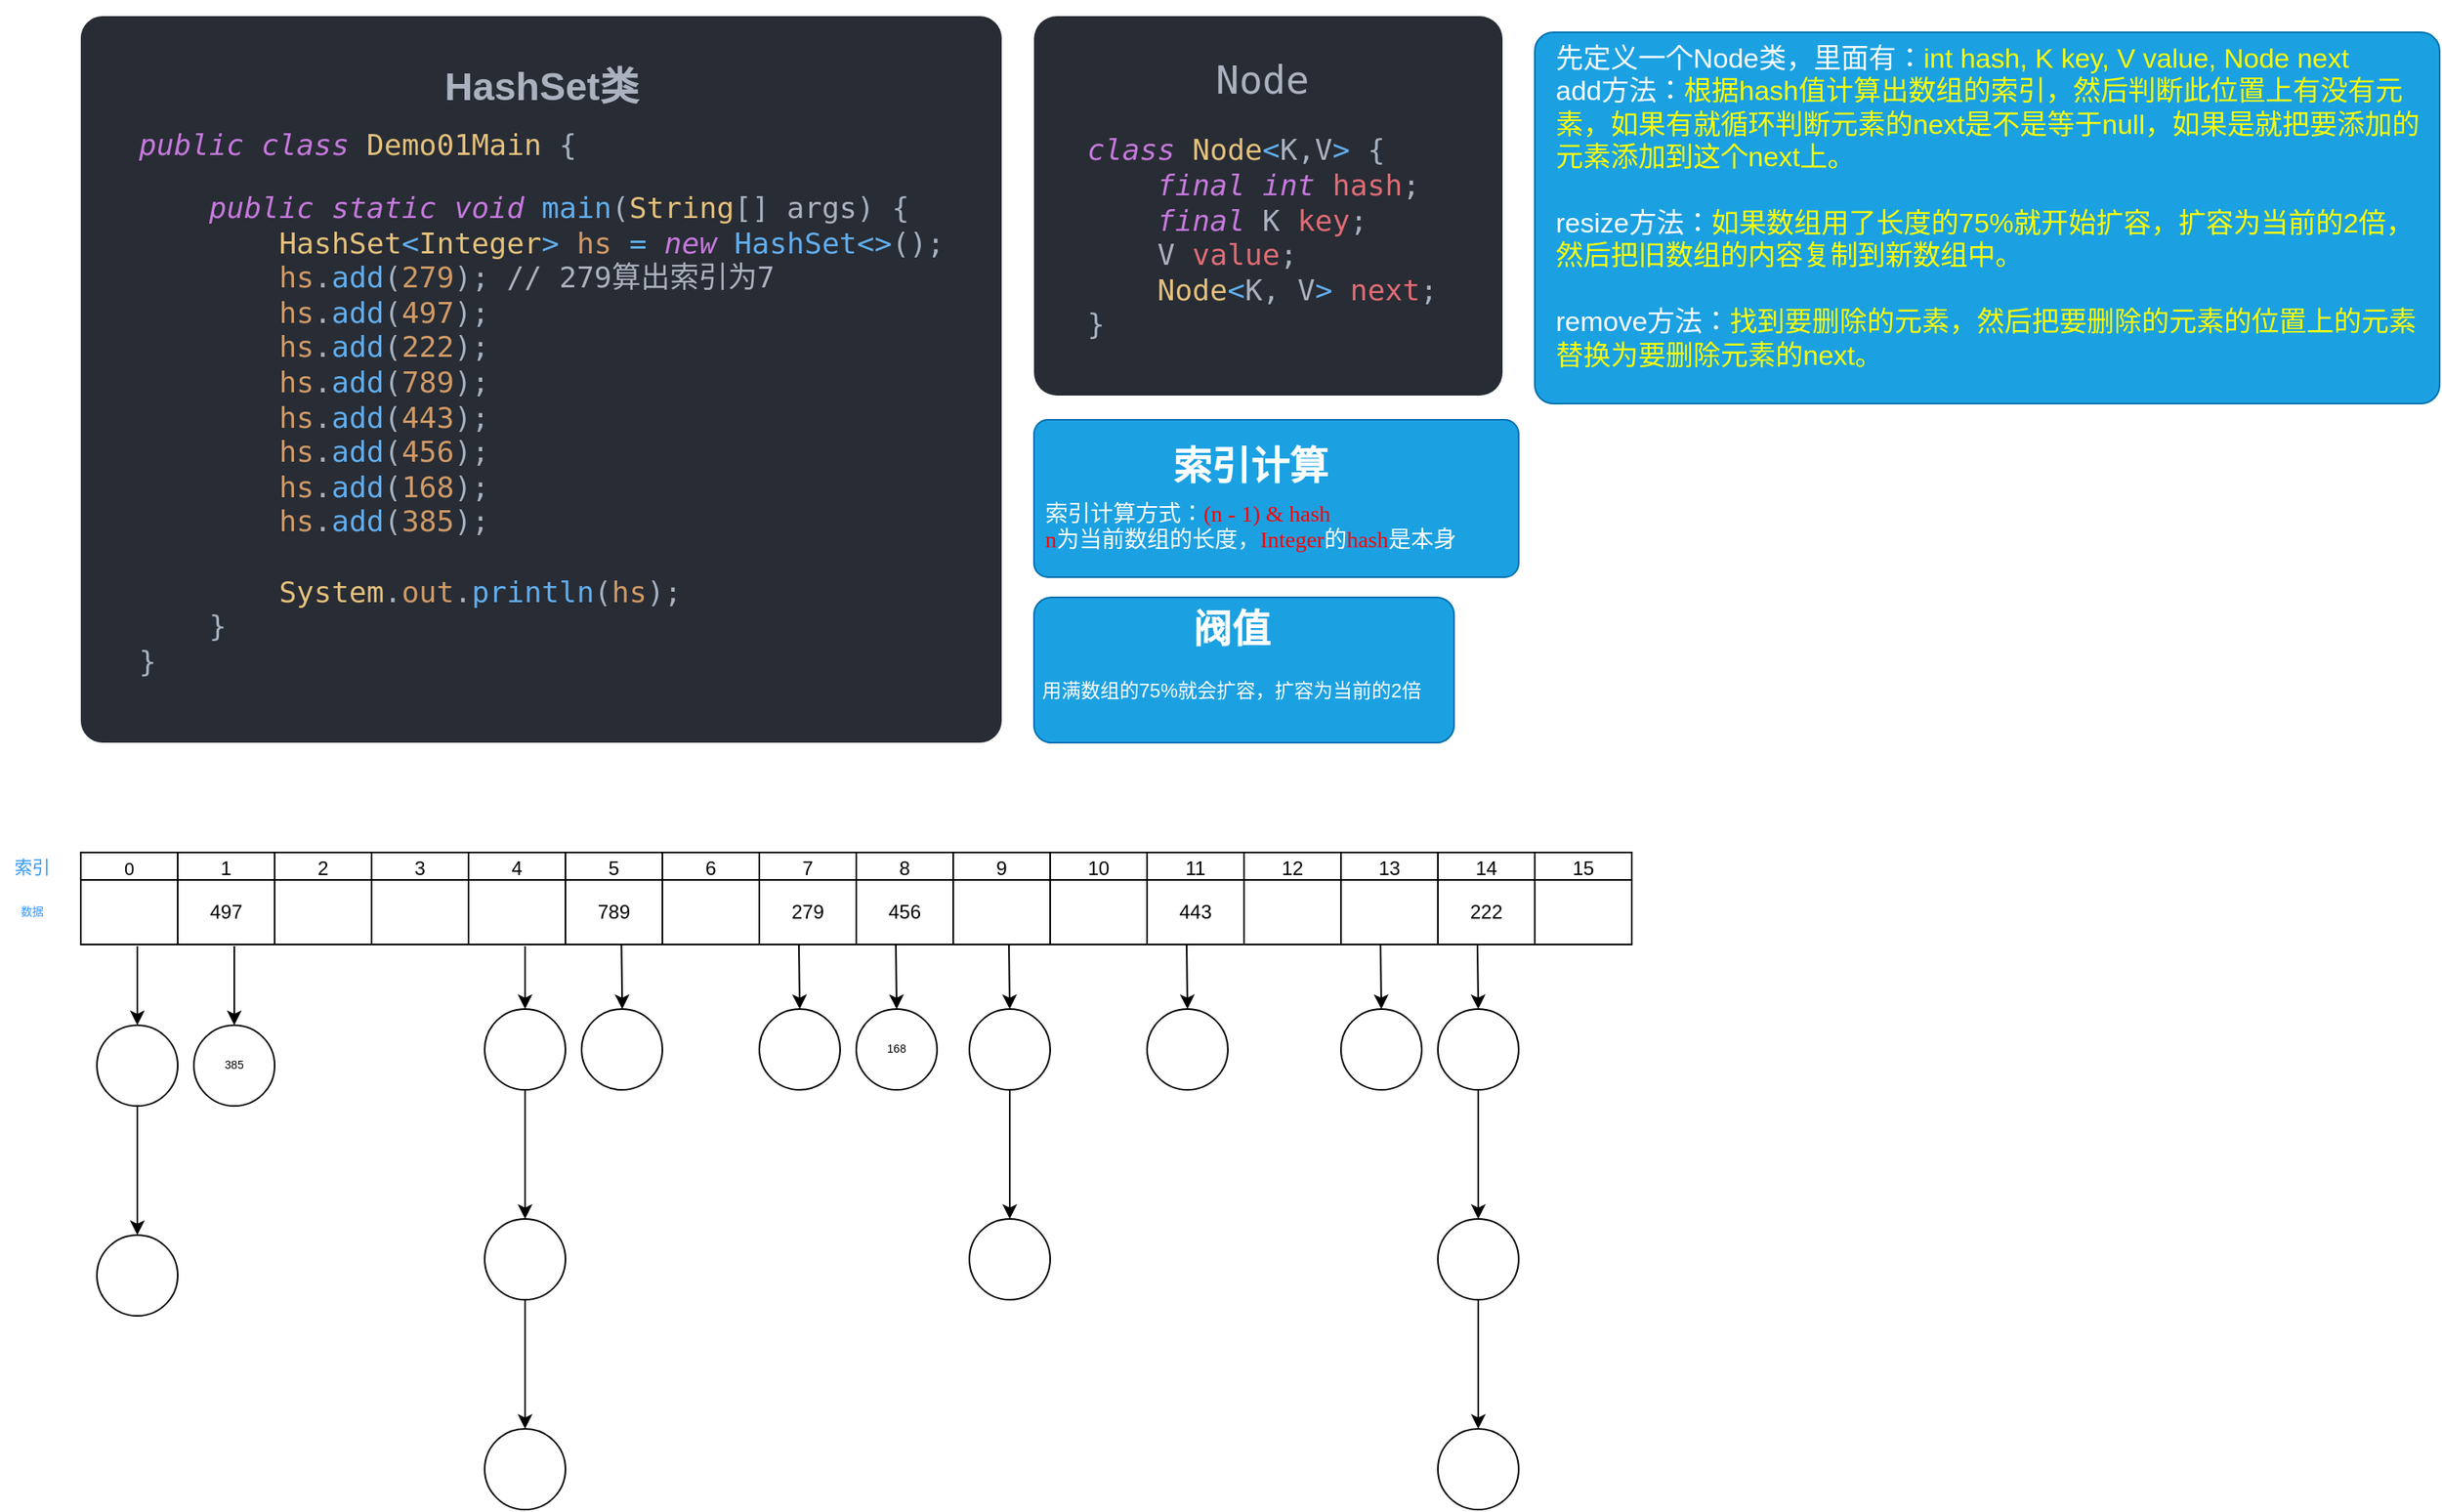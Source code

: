 <mxfile version="14.3.2" type="github">
  <diagram id="wxh5p2tncXokwD3M0D5w" name="第 1 页">
    <mxGraphModel dx="1640" dy="435" grid="1" gridSize="10" guides="1" tooltips="1" connect="1" arrows="1" fold="1" page="1" pageScale="1" pageWidth="827" pageHeight="1169" math="0" shadow="0">
      <root>
        <mxCell id="0" />
        <mxCell id="1" parent="0" />
        <mxCell id="mDDUOiuNeSsHg-4IP71G-1" value="" style="edgeStyle=orthogonalEdgeStyle;rounded=0;orthogonalLoop=1;jettySize=auto;html=1;" edge="1" parent="1" source="mDDUOiuNeSsHg-4IP71G-2" target="mDDUOiuNeSsHg-4IP71G-3">
          <mxGeometry relative="1" as="geometry" />
        </mxCell>
        <mxCell id="mDDUOiuNeSsHg-4IP71G-2" value="" style="verticalLabelPosition=bottom;verticalAlign=top;html=1;shape=mxgraph.flowchart.on-page_reference;" vertex="1" parent="1">
          <mxGeometry x="-140" y="895" width="50" height="50" as="geometry" />
        </mxCell>
        <mxCell id="mDDUOiuNeSsHg-4IP71G-3" value="" style="verticalLabelPosition=bottom;verticalAlign=top;html=1;shape=mxgraph.flowchart.on-page_reference;" vertex="1" parent="1">
          <mxGeometry x="-140" y="1025" width="50" height="50" as="geometry" />
        </mxCell>
        <mxCell id="mDDUOiuNeSsHg-4IP71G-4" value="" style="edgeStyle=orthogonalEdgeStyle;rounded=0;orthogonalLoop=1;jettySize=auto;html=1;" edge="1" parent="1" source="mDDUOiuNeSsHg-4IP71G-5" target="mDDUOiuNeSsHg-4IP71G-7">
          <mxGeometry relative="1" as="geometry" />
        </mxCell>
        <mxCell id="mDDUOiuNeSsHg-4IP71G-5" value="" style="verticalLabelPosition=bottom;verticalAlign=top;html=1;shape=mxgraph.flowchart.on-page_reference;" vertex="1" parent="1">
          <mxGeometry x="100" y="885" width="50" height="50" as="geometry" />
        </mxCell>
        <mxCell id="mDDUOiuNeSsHg-4IP71G-6" value="" style="edgeStyle=orthogonalEdgeStyle;rounded=0;orthogonalLoop=1;jettySize=auto;html=1;" edge="1" parent="1" source="mDDUOiuNeSsHg-4IP71G-7" target="mDDUOiuNeSsHg-4IP71G-8">
          <mxGeometry relative="1" as="geometry" />
        </mxCell>
        <mxCell id="mDDUOiuNeSsHg-4IP71G-7" value="" style="verticalLabelPosition=bottom;verticalAlign=top;html=1;shape=mxgraph.flowchart.on-page_reference;" vertex="1" parent="1">
          <mxGeometry x="100" y="1015" width="50" height="50" as="geometry" />
        </mxCell>
        <mxCell id="mDDUOiuNeSsHg-4IP71G-8" value="" style="verticalLabelPosition=bottom;verticalAlign=top;html=1;shape=mxgraph.flowchart.on-page_reference;" vertex="1" parent="1">
          <mxGeometry x="100" y="1145" width="50" height="50" as="geometry" />
        </mxCell>
        <mxCell id="mDDUOiuNeSsHg-4IP71G-9" value="" style="verticalLabelPosition=bottom;verticalAlign=top;html=1;shape=mxgraph.flowchart.on-page_reference;" vertex="1" parent="1">
          <mxGeometry x="330" y="885" width="50" height="50" as="geometry" />
        </mxCell>
        <mxCell id="mDDUOiuNeSsHg-4IP71G-10" value="" style="edgeStyle=orthogonalEdgeStyle;rounded=0;orthogonalLoop=1;jettySize=auto;html=1;" edge="1" parent="1" source="mDDUOiuNeSsHg-4IP71G-11" target="mDDUOiuNeSsHg-4IP71G-12">
          <mxGeometry relative="1" as="geometry" />
        </mxCell>
        <mxCell id="mDDUOiuNeSsHg-4IP71G-11" value="" style="verticalLabelPosition=bottom;verticalAlign=top;html=1;shape=mxgraph.flowchart.on-page_reference;" vertex="1" parent="1">
          <mxGeometry x="400" y="885" width="50" height="50" as="geometry" />
        </mxCell>
        <mxCell id="mDDUOiuNeSsHg-4IP71G-12" value="" style="verticalLabelPosition=bottom;verticalAlign=top;html=1;shape=mxgraph.flowchart.on-page_reference;" vertex="1" parent="1">
          <mxGeometry x="400" y="1015" width="50" height="50" as="geometry" />
        </mxCell>
        <mxCell id="mDDUOiuNeSsHg-4IP71G-13" style="edgeStyle=none;rounded=0;orthogonalLoop=1;jettySize=auto;html=1;entryX=0.5;entryY=0;entryDx=0;entryDy=0;entryPerimeter=0;" edge="1" parent="1" target="mDDUOiuNeSsHg-4IP71G-2">
          <mxGeometry relative="1" as="geometry">
            <mxPoint x="-115" y="846" as="sourcePoint" />
          </mxGeometry>
        </mxCell>
        <mxCell id="mDDUOiuNeSsHg-4IP71G-14" value="" style="endArrow=classic;html=1;" edge="1" parent="1">
          <mxGeometry width="50" height="50" relative="1" as="geometry">
            <mxPoint x="354.5" y="845" as="sourcePoint" />
            <mxPoint x="355" y="885" as="targetPoint" />
          </mxGeometry>
        </mxCell>
        <mxCell id="mDDUOiuNeSsHg-4IP71G-15" value="" style="endArrow=classic;html=1;entryX=0.5;entryY=0;entryDx=0;entryDy=0;entryPerimeter=0;" edge="1" parent="1" target="mDDUOiuNeSsHg-4IP71G-5">
          <mxGeometry width="50" height="50" relative="1" as="geometry">
            <mxPoint x="125" y="846" as="sourcePoint" />
            <mxPoint x="210" y="875" as="targetPoint" />
          </mxGeometry>
        </mxCell>
        <mxCell id="mDDUOiuNeSsHg-4IP71G-16" value="" style="endArrow=classic;html=1;" edge="1" parent="1">
          <mxGeometry width="50" height="50" relative="1" as="geometry">
            <mxPoint x="424.5" y="845" as="sourcePoint" />
            <mxPoint x="425" y="885" as="targetPoint" />
          </mxGeometry>
        </mxCell>
        <mxCell id="mDDUOiuNeSsHg-4IP71G-17" value="&lt;h1 style=&quot;text-align: center&quot;&gt;阀值&lt;/h1&gt;&lt;p&gt;&lt;span style=&quot;text-align: center&quot;&gt;用满数组的75%就会扩容，扩容为当前的2倍&lt;/span&gt;&lt;br&gt;&lt;/p&gt;" style="text;html=1;strokeColor=#006EAF;fillColor=#1ba1e2;spacing=5;spacingTop=-20;whiteSpace=wrap;overflow=hidden;rounded=1;arcSize=12;fontColor=#ffffff;" vertex="1" parent="1">
          <mxGeometry x="440" y="630" width="260" height="90" as="geometry" />
        </mxCell>
        <mxCell id="mDDUOiuNeSsHg-4IP71G-18" value="&lt;font style=&quot;font-size: 11px&quot;&gt;索引&lt;/font&gt;" style="text;html=1;strokeColor=none;fillColor=none;align=center;verticalAlign=middle;whiteSpace=wrap;rounded=0;fontSize=7;fontColor=#3399FF;" vertex="1" parent="1">
          <mxGeometry x="-200" y="786.5" width="40" height="20" as="geometry" />
        </mxCell>
        <mxCell id="mDDUOiuNeSsHg-4IP71G-19" value="数据" style="text;html=1;strokeColor=none;fillColor=none;align=center;verticalAlign=middle;whiteSpace=wrap;rounded=0;fontSize=7;fontColor=#3399FF;" vertex="1" parent="1">
          <mxGeometry x="-200" y="815" width="40" height="20" as="geometry" />
        </mxCell>
        <mxCell id="mDDUOiuNeSsHg-4IP71G-20" value="&lt;h1&gt;&lt;span style=&quot;font-family: &amp;#34;source code variable&amp;#34; , monospace ; font-size: 13.5pt ; font-weight: normal ; color: rgb(198 , 121 , 221) ; font-style: italic&quot;&gt;&lt;br&gt;&lt;/span&gt;&lt;/h1&gt;&lt;h1 style=&quot;text-align: center&quot;&gt;&lt;font color=&quot;#abb2bf&quot; style=&quot;font-size: 24px&quot;&gt;HashSet类&lt;/font&gt;&lt;/h1&gt;&lt;h1&gt;&lt;span style=&quot;font-family: &amp;#34;source code variable&amp;#34; , monospace ; font-size: 13.5pt ; font-weight: normal ; color: rgb(198 , 121 , 221) ; font-style: italic&quot;&gt;public class &lt;/span&gt;&lt;span style=&quot;font-family: &amp;#34;source code variable&amp;#34; , monospace ; font-size: 13.5pt ; font-weight: normal ; text-align: left ; color: rgb(229 , 193 , 124)&quot;&gt;Demo01Main &lt;/span&gt;&lt;span style=&quot;font-family: &amp;#34;source code variable&amp;#34; , monospace ; font-size: 13.5pt ; font-weight: normal ; text-align: left ; color: rgb(166 , 178 , 192)&quot;&gt;{&lt;/span&gt;&lt;br&gt;&lt;/h1&gt;&lt;pre style=&quot;background-color: #282c34 ; color: #abb2bf ; font-family: &amp;#34;source code variable&amp;#34; , monospace ; font-size: 13.5pt&quot;&gt;&lt;span style=&quot;color: #a6b2c0&quot;&gt;    &lt;/span&gt;&lt;span style=&quot;color: #c679dd ; font-style: italic&quot;&gt;public static void &lt;/span&gt;&lt;span style=&quot;color: #61aeef&quot;&gt;main&lt;/span&gt;&lt;span style=&quot;color: #a6b2c0&quot;&gt;(&lt;/span&gt;&lt;span style=&quot;color: #e5c17c&quot;&gt;String&lt;/span&gt;&lt;span style=&quot;color: #a6b2c0&quot;&gt;[] &lt;/span&gt;args&lt;span style=&quot;color: #a6b2c0&quot;&gt;) {&lt;br&gt;&lt;/span&gt;&lt;span style=&quot;color: #a6b2c0&quot;&gt;        &lt;/span&gt;&lt;span style=&quot;color: #e5c17c&quot;&gt;HashSet&lt;/span&gt;&lt;span style=&quot;color: #61afef&quot;&gt;&amp;lt;&lt;/span&gt;&lt;span style=&quot;color: #e5c17c&quot;&gt;Integer&lt;/span&gt;&lt;span style=&quot;color: #61afef&quot;&gt;&amp;gt; &lt;/span&gt;&lt;span style=&quot;color: #d19a66&quot;&gt;hs &lt;/span&gt;&lt;span style=&quot;color: #61afef&quot;&gt;= &lt;/span&gt;&lt;span style=&quot;color: #c679dd ; font-style: italic&quot;&gt;new &lt;/span&gt;&lt;span style=&quot;color: #61aeef&quot;&gt;HashSet&lt;/span&gt;&lt;span style=&quot;color: #61afef&quot;&gt;&amp;lt;&amp;gt;&lt;/span&gt;&lt;span style=&quot;color: #a6b2c0&quot;&gt;();&lt;br&gt;&lt;/span&gt;&lt;span style=&quot;color: #a6b2c0&quot;&gt;        &lt;/span&gt;&lt;span style=&quot;color: #d19a66&quot;&gt;hs&lt;/span&gt;&lt;span style=&quot;color: #a6b2c0&quot;&gt;.&lt;/span&gt;&lt;span style=&quot;color: #61aeef&quot;&gt;add&lt;/span&gt;&lt;span style=&quot;color: #a6b2c0&quot;&gt;(&lt;/span&gt;&lt;span style=&quot;color: #d19a66&quot;&gt;279&lt;/span&gt;&lt;span style=&quot;color: #a6b2c0&quot;&gt;); &lt;/span&gt;// 279算出索引为7&lt;span style=&quot;color: #a6b2c0&quot;&gt;&lt;br&gt;&lt;/span&gt;&lt;span style=&quot;color: #a6b2c0&quot;&gt;        &lt;/span&gt;&lt;span style=&quot;color: #d19a66&quot;&gt;hs&lt;/span&gt;&lt;span style=&quot;color: #a6b2c0&quot;&gt;.&lt;/span&gt;&lt;span style=&quot;color: #61aeef&quot;&gt;add&lt;/span&gt;&lt;span style=&quot;color: #a6b2c0&quot;&gt;(&lt;/span&gt;&lt;span style=&quot;color: #d19a66&quot;&gt;497&lt;/span&gt;&lt;span style=&quot;color: #a6b2c0&quot;&gt;);&lt;br&gt;&lt;/span&gt;&lt;span style=&quot;color: #a6b2c0&quot;&gt;        &lt;/span&gt;&lt;span style=&quot;color: #d19a66&quot;&gt;hs&lt;/span&gt;&lt;span style=&quot;color: #a6b2c0&quot;&gt;.&lt;/span&gt;&lt;span style=&quot;color: #61aeef&quot;&gt;add&lt;/span&gt;&lt;span style=&quot;color: #a6b2c0&quot;&gt;(&lt;/span&gt;&lt;span style=&quot;color: #d19a66&quot;&gt;222&lt;/span&gt;&lt;span style=&quot;color: #a6b2c0&quot;&gt;);&lt;br&gt;&lt;/span&gt;&lt;span style=&quot;color: #a6b2c0&quot;&gt;        &lt;/span&gt;&lt;span style=&quot;color: #d19a66&quot;&gt;hs&lt;/span&gt;&lt;span style=&quot;color: #a6b2c0&quot;&gt;.&lt;/span&gt;&lt;span style=&quot;color: #61aeef&quot;&gt;add&lt;/span&gt;&lt;span style=&quot;color: #a6b2c0&quot;&gt;(&lt;/span&gt;&lt;span style=&quot;color: #d19a66&quot;&gt;789&lt;/span&gt;&lt;span style=&quot;color: #a6b2c0&quot;&gt;);&lt;br&gt;&lt;/span&gt;&lt;span style=&quot;color: #a6b2c0&quot;&gt;        &lt;/span&gt;&lt;span style=&quot;color: #d19a66&quot;&gt;hs&lt;/span&gt;&lt;span style=&quot;color: #a6b2c0&quot;&gt;.&lt;/span&gt;&lt;span style=&quot;color: #61aeef&quot;&gt;add&lt;/span&gt;&lt;span style=&quot;color: #a6b2c0&quot;&gt;(&lt;/span&gt;&lt;span style=&quot;color: #d19a66&quot;&gt;443&lt;/span&gt;&lt;span style=&quot;color: #a6b2c0&quot;&gt;);&lt;br&gt;&lt;/span&gt;&lt;span style=&quot;color: #a6b2c0&quot;&gt;        &lt;/span&gt;&lt;span style=&quot;color: #d19a66&quot;&gt;hs&lt;/span&gt;&lt;span style=&quot;color: #a6b2c0&quot;&gt;.&lt;/span&gt;&lt;span style=&quot;color: #61aeef&quot;&gt;add&lt;/span&gt;&lt;span style=&quot;color: #a6b2c0&quot;&gt;(&lt;/span&gt;&lt;span style=&quot;color: #d19a66&quot;&gt;456&lt;/span&gt;&lt;span style=&quot;color: #a6b2c0&quot;&gt;);&lt;br&gt;&lt;/span&gt;&lt;span style=&quot;color: #a6b2c0&quot;&gt;        &lt;/span&gt;&lt;span style=&quot;color: #d19a66&quot;&gt;hs&lt;/span&gt;&lt;span style=&quot;color: #a6b2c0&quot;&gt;.&lt;/span&gt;&lt;span style=&quot;color: #61aeef&quot;&gt;add&lt;/span&gt;&lt;span style=&quot;color: #a6b2c0&quot;&gt;(&lt;/span&gt;&lt;span style=&quot;color: #d19a66&quot;&gt;168&lt;/span&gt;&lt;span style=&quot;color: #a6b2c0&quot;&gt;);&lt;br&gt;&lt;/span&gt;&lt;span style=&quot;color: #a6b2c0&quot;&gt;        &lt;/span&gt;&lt;span style=&quot;color: #d19a66&quot;&gt;hs&lt;/span&gt;&lt;span style=&quot;color: #a6b2c0&quot;&gt;.&lt;/span&gt;&lt;span style=&quot;color: #61aeef&quot;&gt;add&lt;/span&gt;&lt;span style=&quot;color: #a6b2c0&quot;&gt;(&lt;/span&gt;&lt;span style=&quot;color: #d19a66&quot;&gt;385&lt;/span&gt;&lt;span style=&quot;color: #a6b2c0&quot;&gt;);&lt;/span&gt;&lt;span style=&quot;color: #a6b2c0&quot;&gt;&lt;br&gt;&lt;/span&gt;&lt;span style=&quot;color: #a6b2c0&quot;&gt;&lt;br&gt;&lt;/span&gt;&lt;span style=&quot;color: #a6b2c0&quot;&gt;        &lt;/span&gt;&lt;span style=&quot;color: #e5c17c&quot;&gt;System&lt;/span&gt;&lt;span style=&quot;color: #a6b2c0&quot;&gt;.&lt;/span&gt;&lt;span style=&quot;color: #d19a66&quot;&gt;out&lt;/span&gt;&lt;span style=&quot;color: #a6b2c0&quot;&gt;.&lt;/span&gt;&lt;span style=&quot;color: #61aeef&quot;&gt;println&lt;/span&gt;&lt;span style=&quot;color: #a6b2c0&quot;&gt;(&lt;/span&gt;&lt;span style=&quot;color: #d19a66&quot;&gt;hs&lt;/span&gt;&lt;span style=&quot;color: #a6b2c0&quot;&gt;);&lt;br&gt;&lt;/span&gt;&lt;span style=&quot;color: #a6b2c0&quot;&gt;    }&lt;br&gt;&lt;/span&gt;&lt;span style=&quot;color: #a6b2c0&quot;&gt;}&lt;/span&gt;&lt;/pre&gt;" style="text;html=1;strokeColor=none;spacing=5;spacingTop=-20;whiteSpace=wrap;overflow=hidden;rounded=1;fontSize=7;fillColor=#282C34;shadow=0;sketch=0;glass=0;arcSize=3;spacingLeft=31;" vertex="1" parent="1">
          <mxGeometry x="-150" y="270" width="570" height="450" as="geometry" />
        </mxCell>
        <mxCell id="mDDUOiuNeSsHg-4IP71G-21" value="" style="verticalLabelPosition=bottom;verticalAlign=top;html=1;shape=mxgraph.flowchart.on-page_reference;" vertex="1" parent="1">
          <mxGeometry x="160" y="885" width="50" height="50" as="geometry" />
        </mxCell>
        <mxCell id="mDDUOiuNeSsHg-4IP71G-22" value="" style="endArrow=classic;html=1;" edge="1" parent="1">
          <mxGeometry width="50" height="50" relative="1" as="geometry">
            <mxPoint x="184.66" y="845" as="sourcePoint" />
            <mxPoint x="185.16" y="885" as="targetPoint" />
          </mxGeometry>
        </mxCell>
        <mxCell id="mDDUOiuNeSsHg-4IP71G-23" value="" style="verticalLabelPosition=bottom;verticalAlign=top;html=1;shape=mxgraph.flowchart.on-page_reference;" vertex="1" parent="1">
          <mxGeometry x="630" y="885" width="50" height="50" as="geometry" />
        </mxCell>
        <mxCell id="mDDUOiuNeSsHg-4IP71G-24" value="" style="endArrow=classic;html=1;" edge="1" parent="1">
          <mxGeometry width="50" height="50" relative="1" as="geometry">
            <mxPoint x="654.5" y="845" as="sourcePoint" />
            <mxPoint x="655.0" y="885" as="targetPoint" />
          </mxGeometry>
        </mxCell>
        <mxCell id="mDDUOiuNeSsHg-4IP71G-25" style="edgeStyle=none;rounded=0;orthogonalLoop=1;jettySize=auto;html=1;entryX=0.5;entryY=0;entryDx=0;entryDy=0;entryPerimeter=0;" edge="1" parent="1" target="mDDUOiuNeSsHg-4IP71G-26">
          <mxGeometry relative="1" as="geometry">
            <mxPoint x="-55" y="846" as="sourcePoint" />
          </mxGeometry>
        </mxCell>
        <mxCell id="mDDUOiuNeSsHg-4IP71G-26" value="" style="verticalLabelPosition=bottom;verticalAlign=top;html=1;shape=mxgraph.flowchart.on-page_reference;" vertex="1" parent="1">
          <mxGeometry x="-80" y="895" width="50" height="50" as="geometry" />
        </mxCell>
        <mxCell id="mDDUOiuNeSsHg-4IP71G-27" value="" style="endArrow=classic;html=1;" edge="1" parent="1">
          <mxGeometry width="50" height="50" relative="1" as="geometry">
            <mxPoint x="714.5" y="845" as="sourcePoint" />
            <mxPoint x="715.0" y="885" as="targetPoint" />
          </mxGeometry>
        </mxCell>
        <mxCell id="mDDUOiuNeSsHg-4IP71G-28" value="" style="edgeStyle=orthogonalEdgeStyle;rounded=0;orthogonalLoop=1;jettySize=auto;html=1;" edge="1" parent="1" source="mDDUOiuNeSsHg-4IP71G-29" target="mDDUOiuNeSsHg-4IP71G-31">
          <mxGeometry relative="1" as="geometry" />
        </mxCell>
        <mxCell id="mDDUOiuNeSsHg-4IP71G-29" value="" style="verticalLabelPosition=bottom;verticalAlign=top;html=1;shape=mxgraph.flowchart.on-page_reference;" vertex="1" parent="1">
          <mxGeometry x="690" y="885" width="50" height="50" as="geometry" />
        </mxCell>
        <mxCell id="mDDUOiuNeSsHg-4IP71G-30" value="" style="edgeStyle=orthogonalEdgeStyle;rounded=0;orthogonalLoop=1;jettySize=auto;html=1;" edge="1" parent="1" source="mDDUOiuNeSsHg-4IP71G-31" target="mDDUOiuNeSsHg-4IP71G-32">
          <mxGeometry relative="1" as="geometry" />
        </mxCell>
        <mxCell id="mDDUOiuNeSsHg-4IP71G-31" value="" style="verticalLabelPosition=bottom;verticalAlign=top;html=1;shape=mxgraph.flowchart.on-page_reference;" vertex="1" parent="1">
          <mxGeometry x="690" y="1015" width="50" height="50" as="geometry" />
        </mxCell>
        <mxCell id="mDDUOiuNeSsHg-4IP71G-32" value="" style="verticalLabelPosition=bottom;verticalAlign=top;html=1;shape=mxgraph.flowchart.on-page_reference;" vertex="1" parent="1">
          <mxGeometry x="690" y="1145" width="50" height="50" as="geometry" />
        </mxCell>
        <mxCell id="mDDUOiuNeSsHg-4IP71G-33" value="" style="endArrow=classic;html=1;" edge="1" parent="1">
          <mxGeometry width="50" height="50" relative="1" as="geometry">
            <mxPoint x="534.5" y="845" as="sourcePoint" />
            <mxPoint x="535" y="885" as="targetPoint" />
          </mxGeometry>
        </mxCell>
        <mxCell id="mDDUOiuNeSsHg-4IP71G-34" value="" style="verticalLabelPosition=bottom;verticalAlign=top;html=1;shape=mxgraph.flowchart.on-page_reference;" vertex="1" parent="1">
          <mxGeometry x="510" y="885" width="50" height="50" as="geometry" />
        </mxCell>
        <mxCell id="mDDUOiuNeSsHg-4IP71G-35" value="" style="endArrow=classic;html=1;" edge="1" parent="1">
          <mxGeometry width="50" height="50" relative="1" as="geometry">
            <mxPoint x="294.5" y="845" as="sourcePoint" />
            <mxPoint x="295" y="885" as="targetPoint" />
          </mxGeometry>
        </mxCell>
        <mxCell id="mDDUOiuNeSsHg-4IP71G-36" value="" style="verticalLabelPosition=bottom;verticalAlign=top;html=1;shape=mxgraph.flowchart.on-page_reference;" vertex="1" parent="1">
          <mxGeometry x="270" y="885" width="50" height="50" as="geometry" />
        </mxCell>
        <mxCell id="mDDUOiuNeSsHg-4IP71G-37" value="168" style="text;html=1;strokeColor=none;fillColor=none;align=center;verticalAlign=middle;whiteSpace=wrap;rounded=0;shadow=0;glass=0;sketch=0;fontSize=7;" vertex="1" parent="1">
          <mxGeometry x="335" y="900" width="40" height="20" as="geometry" />
        </mxCell>
        <mxCell id="mDDUOiuNeSsHg-4IP71G-38" value="385" style="text;html=1;strokeColor=none;fillColor=none;align=center;verticalAlign=middle;whiteSpace=wrap;rounded=0;shadow=0;glass=0;sketch=0;fontSize=7;" vertex="1" parent="1">
          <mxGeometry x="-75" y="910" width="40" height="20" as="geometry" />
        </mxCell>
        <mxCell id="mDDUOiuNeSsHg-4IP71G-39" value="&lt;p style=&quot;text-align: center&quot;&gt;&lt;span style=&quot;font-family: &amp;#34;lucida console&amp;#34;&quot;&gt;&lt;font style=&quot;font-size: 24px&quot;&gt;&lt;b&gt;索引计算&lt;/b&gt;&lt;/font&gt;&lt;/span&gt;&lt;font style=&quot;font-size: 14px&quot; face=&quot;Lucida Console&quot;&gt;&lt;br&gt;&lt;/font&gt;&lt;/p&gt;&lt;p&gt;&lt;font style=&quot;font-size: 14px&quot; face=&quot;Lucida Console&quot;&gt;索引计算方式：&lt;font style=&quot;font-size: 14px&quot;&gt;&lt;font color=&quot;#ff0000&quot;&gt;(n - 1) &amp;amp; hash&lt;/font&gt;&lt;br&gt;&lt;font color=&quot;#ff0000&quot;&gt;n&lt;/font&gt;为当前数组的长度，&lt;font color=&quot;#ff0000&quot;&gt;Integer&lt;/font&gt;的&lt;font color=&quot;#ff0000&quot;&gt;hash&lt;/font&gt;是本身&lt;/font&gt;&lt;/font&gt;&lt;br&gt;&lt;/p&gt;" style="text;html=1;align=left;verticalAlign=middle;whiteSpace=wrap;rounded=1;shadow=0;glass=0;sketch=0;fontSize=7;spacingLeft=5;arcSize=9;fillColor=#1ba1e2;strokeColor=#006EAF;fontColor=#ffffff;" vertex="1" parent="1">
          <mxGeometry x="440" y="520" width="300" height="97.5" as="geometry" />
        </mxCell>
        <mxCell id="mDDUOiuNeSsHg-4IP71G-40" value="&lt;h2 style=&quot;text-align: center ; background-color: rgb(40 , 44 , 52) ; color: rgb(171 , 178 , 191) ; font-family: &amp;#34;source code variable&amp;#34; , monospace&quot;&gt;&lt;span style=&quot;font-size: 24px ; font-weight: normal&quot;&gt;Node&lt;/span&gt;&lt;br&gt;&lt;/h2&gt;&lt;pre style=&quot;background-color: #282c34 ; color: #abb2bf ; font-family: &amp;#34;source code variable&amp;#34; , monospace ; font-size: 13.5pt&quot;&gt;&lt;span style=&quot;color: #c679dd ; font-style: italic&quot;&gt;class &lt;/span&gt;&lt;span style=&quot;color: #e5c17c&quot;&gt;Node&lt;/span&gt;&lt;span style=&quot;color: #61afef&quot;&gt;&amp;lt;&lt;/span&gt;K&lt;span style=&quot;color: #a6b2c0&quot;&gt;,&lt;/span&gt;V&lt;span style=&quot;color: #61afef&quot;&gt;&amp;gt; &lt;/span&gt;&lt;span style=&quot;color: #a6b2c0&quot;&gt;{&lt;br&gt;&lt;/span&gt;&lt;span style=&quot;color: #a6b2c0&quot;&gt;    &lt;/span&gt;&lt;span style=&quot;color: #c679dd ; font-style: italic&quot;&gt;final int &lt;/span&gt;&lt;span style=&quot;color: #e06c75&quot;&gt;hash&lt;/span&gt;&lt;span style=&quot;color: #a6b2c0&quot;&gt;;&lt;br&gt;&lt;/span&gt;&lt;span style=&quot;color: #a6b2c0&quot;&gt;    &lt;/span&gt;&lt;span style=&quot;color: #c679dd ; font-style: italic&quot;&gt;final &lt;/span&gt;K &lt;span style=&quot;color: #e06c75&quot;&gt;key&lt;/span&gt;&lt;span style=&quot;color: #a6b2c0&quot;&gt;;&lt;br&gt;&lt;/span&gt;&lt;span style=&quot;color: #a6b2c0&quot;&gt;    &lt;/span&gt;V &lt;span style=&quot;color: #e06c75&quot;&gt;value&lt;/span&gt;&lt;span style=&quot;color: #a6b2c0&quot;&gt;;&lt;br&gt;&lt;/span&gt;&lt;span style=&quot;color: #a6b2c0&quot;&gt;    &lt;/span&gt;&lt;span style=&quot;color: #e5c17c&quot;&gt;Node&lt;/span&gt;&lt;span style=&quot;color: #61afef&quot;&gt;&amp;lt;&lt;/span&gt;K&lt;span style=&quot;color: #a6b2c0&quot;&gt;, &lt;/span&gt;V&lt;span style=&quot;color: #61afef&quot;&gt;&amp;gt; &lt;/span&gt;&lt;span style=&quot;color: #e06c75&quot;&gt;next&lt;/span&gt;&lt;span style=&quot;color: #a6b2c0&quot;&gt;;&lt;br&gt;&lt;/span&gt;&lt;span style=&quot;color: #a6b2c0&quot;&gt;}&lt;/span&gt;&lt;/pre&gt;" style="text;html=1;strokeColor=none;align=left;verticalAlign=middle;whiteSpace=wrap;rounded=1;shadow=0;glass=0;sketch=0;fontSize=7;fontColor=#3399FF;fillColor=#282C34;arcSize=6;spacingLeft=31;" vertex="1" parent="1">
          <mxGeometry x="440" y="270" width="290" height="235" as="geometry" />
        </mxCell>
        <mxCell id="mDDUOiuNeSsHg-4IP71G-41" value="" style="shape=table;html=1;whiteSpace=wrap;startSize=0;container=1;collapsible=0;childLayout=tableLayout;" vertex="1" parent="1">
          <mxGeometry x="-150" y="805" width="960" height="40" as="geometry" />
        </mxCell>
        <mxCell id="mDDUOiuNeSsHg-4IP71G-42" value="" style="shape=partialRectangle;html=1;whiteSpace=wrap;collapsible=0;dropTarget=0;pointerEvents=0;fillColor=none;top=0;left=0;bottom=0;right=0;points=[[0,0.5],[1,0.5]];portConstraint=eastwest;" vertex="1" parent="mDDUOiuNeSsHg-4IP71G-41">
          <mxGeometry width="960" height="40" as="geometry" />
        </mxCell>
        <mxCell id="mDDUOiuNeSsHg-4IP71G-43" value="" style="shape=partialRectangle;html=1;whiteSpace=wrap;connectable=0;overflow=hidden;fillColor=none;top=0;left=0;bottom=0;right=0;" vertex="1" parent="mDDUOiuNeSsHg-4IP71G-42">
          <mxGeometry width="60" height="40" as="geometry" />
        </mxCell>
        <mxCell id="mDDUOiuNeSsHg-4IP71G-44" value="&lt;span&gt;497&lt;/span&gt;" style="shape=partialRectangle;html=1;whiteSpace=wrap;connectable=0;overflow=hidden;fillColor=none;top=0;left=0;bottom=0;right=0;" vertex="1" parent="mDDUOiuNeSsHg-4IP71G-42">
          <mxGeometry x="60" width="60" height="40" as="geometry" />
        </mxCell>
        <mxCell id="mDDUOiuNeSsHg-4IP71G-45" value="" style="shape=partialRectangle;html=1;whiteSpace=wrap;connectable=0;overflow=hidden;fillColor=none;top=0;left=0;bottom=0;right=0;" vertex="1" parent="mDDUOiuNeSsHg-4IP71G-42">
          <mxGeometry x="120" width="60" height="40" as="geometry" />
        </mxCell>
        <mxCell id="mDDUOiuNeSsHg-4IP71G-46" value="" style="shape=partialRectangle;html=1;whiteSpace=wrap;connectable=0;overflow=hidden;fillColor=none;top=0;left=0;bottom=0;right=0;" vertex="1" parent="mDDUOiuNeSsHg-4IP71G-42">
          <mxGeometry x="180" width="60" height="40" as="geometry" />
        </mxCell>
        <mxCell id="mDDUOiuNeSsHg-4IP71G-47" value="" style="shape=partialRectangle;html=1;whiteSpace=wrap;connectable=0;overflow=hidden;fillColor=none;top=0;left=0;bottom=0;right=0;" vertex="1" parent="mDDUOiuNeSsHg-4IP71G-42">
          <mxGeometry x="240" width="60" height="40" as="geometry" />
        </mxCell>
        <mxCell id="mDDUOiuNeSsHg-4IP71G-48" value="789" style="shape=partialRectangle;html=1;whiteSpace=wrap;connectable=0;overflow=hidden;fillColor=none;top=0;left=0;bottom=0;right=0;" vertex="1" parent="mDDUOiuNeSsHg-4IP71G-42">
          <mxGeometry x="300" width="60" height="40" as="geometry" />
        </mxCell>
        <mxCell id="mDDUOiuNeSsHg-4IP71G-49" value="" style="shape=partialRectangle;html=1;whiteSpace=wrap;connectable=0;overflow=hidden;fillColor=none;top=0;left=0;bottom=0;right=0;" vertex="1" parent="mDDUOiuNeSsHg-4IP71G-42">
          <mxGeometry x="360" width="60" height="40" as="geometry" />
        </mxCell>
        <mxCell id="mDDUOiuNeSsHg-4IP71G-50" value="&lt;span&gt;279&lt;/span&gt;" style="shape=partialRectangle;html=1;whiteSpace=wrap;connectable=0;overflow=hidden;fillColor=none;top=0;left=0;bottom=0;right=0;" vertex="1" parent="mDDUOiuNeSsHg-4IP71G-42">
          <mxGeometry x="420" width="60" height="40" as="geometry" />
        </mxCell>
        <mxCell id="mDDUOiuNeSsHg-4IP71G-51" value="456" style="shape=partialRectangle;html=1;whiteSpace=wrap;connectable=0;overflow=hidden;fillColor=none;top=0;left=0;bottom=0;right=0;" vertex="1" parent="mDDUOiuNeSsHg-4IP71G-42">
          <mxGeometry x="480" width="60" height="40" as="geometry" />
        </mxCell>
        <mxCell id="mDDUOiuNeSsHg-4IP71G-52" value="" style="shape=partialRectangle;html=1;whiteSpace=wrap;connectable=0;overflow=hidden;fillColor=none;top=0;left=0;bottom=0;right=0;" vertex="1" parent="mDDUOiuNeSsHg-4IP71G-42">
          <mxGeometry x="540" width="60" height="40" as="geometry" />
        </mxCell>
        <mxCell id="mDDUOiuNeSsHg-4IP71G-53" value="" style="shape=partialRectangle;html=1;whiteSpace=wrap;connectable=0;overflow=hidden;fillColor=none;top=0;left=0;bottom=0;right=0;" vertex="1" parent="mDDUOiuNeSsHg-4IP71G-42">
          <mxGeometry x="600" width="60" height="40" as="geometry" />
        </mxCell>
        <mxCell id="mDDUOiuNeSsHg-4IP71G-54" value="443" style="shape=partialRectangle;html=1;whiteSpace=wrap;connectable=0;overflow=hidden;top=0;left=0;bottom=0;right=0;strokeWidth=1;fillColor=none;" vertex="1" parent="mDDUOiuNeSsHg-4IP71G-42">
          <mxGeometry x="660" width="60" height="40" as="geometry" />
        </mxCell>
        <mxCell id="mDDUOiuNeSsHg-4IP71G-55" value="" style="shape=partialRectangle;html=1;whiteSpace=wrap;connectable=0;overflow=hidden;fillColor=none;top=0;left=0;bottom=0;right=0;" vertex="1" parent="mDDUOiuNeSsHg-4IP71G-42">
          <mxGeometry x="720" width="60" height="40" as="geometry" />
        </mxCell>
        <mxCell id="mDDUOiuNeSsHg-4IP71G-56" value="" style="shape=partialRectangle;html=1;whiteSpace=wrap;connectable=0;overflow=hidden;fillColor=none;top=0;left=0;bottom=0;right=0;" vertex="1" parent="mDDUOiuNeSsHg-4IP71G-42">
          <mxGeometry x="780" width="60" height="40" as="geometry" />
        </mxCell>
        <mxCell id="mDDUOiuNeSsHg-4IP71G-57" value="&lt;span&gt;222&lt;/span&gt;" style="shape=partialRectangle;html=1;whiteSpace=wrap;connectable=0;overflow=hidden;fillColor=none;top=0;left=0;bottom=0;right=0;" vertex="1" parent="mDDUOiuNeSsHg-4IP71G-42">
          <mxGeometry x="840" width="60" height="40" as="geometry" />
        </mxCell>
        <mxCell id="mDDUOiuNeSsHg-4IP71G-58" value="" style="shape=partialRectangle;html=1;whiteSpace=wrap;connectable=0;overflow=hidden;fillColor=none;top=0;left=0;bottom=0;right=0;" vertex="1" parent="mDDUOiuNeSsHg-4IP71G-42">
          <mxGeometry x="900" width="60" height="40" as="geometry" />
        </mxCell>
        <mxCell id="mDDUOiuNeSsHg-4IP71G-59" value="" style="shape=table;html=1;whiteSpace=wrap;startSize=0;container=1;collapsible=0;childLayout=tableLayout;fontSize=7;" vertex="1" parent="1">
          <mxGeometry x="-150" y="788" width="960" height="17" as="geometry" />
        </mxCell>
        <mxCell id="mDDUOiuNeSsHg-4IP71G-60" value="" style="shape=partialRectangle;html=1;whiteSpace=wrap;collapsible=0;dropTarget=0;pointerEvents=0;fillColor=none;top=0;left=0;bottom=0;right=0;points=[[0,0.5],[1,0.5]];portConstraint=eastwest;" vertex="1" parent="mDDUOiuNeSsHg-4IP71G-59">
          <mxGeometry width="960" height="17" as="geometry" />
        </mxCell>
        <mxCell id="mDDUOiuNeSsHg-4IP71G-61" value="&lt;font style=&quot;font-size: 11px&quot;&gt;0&lt;/font&gt;" style="shape=partialRectangle;html=1;whiteSpace=wrap;connectable=0;overflow=hidden;fillColor=none;top=0;left=0;bottom=0;right=0;" vertex="1" parent="mDDUOiuNeSsHg-4IP71G-60">
          <mxGeometry width="60" height="17" as="geometry" />
        </mxCell>
        <mxCell id="mDDUOiuNeSsHg-4IP71G-62" value="1" style="shape=partialRectangle;html=1;whiteSpace=wrap;connectable=0;overflow=hidden;fillColor=none;top=0;left=0;bottom=0;right=0;" vertex="1" parent="mDDUOiuNeSsHg-4IP71G-60">
          <mxGeometry x="60" width="60" height="17" as="geometry" />
        </mxCell>
        <mxCell id="mDDUOiuNeSsHg-4IP71G-63" value="2" style="shape=partialRectangle;html=1;whiteSpace=wrap;connectable=0;overflow=hidden;fillColor=none;top=0;left=0;bottom=0;right=0;" vertex="1" parent="mDDUOiuNeSsHg-4IP71G-60">
          <mxGeometry x="120" width="60" height="17" as="geometry" />
        </mxCell>
        <mxCell id="mDDUOiuNeSsHg-4IP71G-64" value="3" style="shape=partialRectangle;html=1;whiteSpace=wrap;connectable=0;overflow=hidden;fillColor=none;top=0;left=0;bottom=0;right=0;" vertex="1" parent="mDDUOiuNeSsHg-4IP71G-60">
          <mxGeometry x="180" width="60" height="17" as="geometry" />
        </mxCell>
        <mxCell id="mDDUOiuNeSsHg-4IP71G-65" value="4" style="shape=partialRectangle;html=1;whiteSpace=wrap;connectable=0;overflow=hidden;fillColor=none;top=0;left=0;bottom=0;right=0;" vertex="1" parent="mDDUOiuNeSsHg-4IP71G-60">
          <mxGeometry x="240" width="60" height="17" as="geometry" />
        </mxCell>
        <mxCell id="mDDUOiuNeSsHg-4IP71G-66" value="5" style="shape=partialRectangle;html=1;whiteSpace=wrap;connectable=0;overflow=hidden;fillColor=none;top=0;left=0;bottom=0;right=0;" vertex="1" parent="mDDUOiuNeSsHg-4IP71G-60">
          <mxGeometry x="300" width="60" height="17" as="geometry" />
        </mxCell>
        <mxCell id="mDDUOiuNeSsHg-4IP71G-67" value="6" style="shape=partialRectangle;html=1;whiteSpace=wrap;connectable=0;overflow=hidden;fillColor=none;top=0;left=0;bottom=0;right=0;" vertex="1" parent="mDDUOiuNeSsHg-4IP71G-60">
          <mxGeometry x="360" width="60" height="17" as="geometry" />
        </mxCell>
        <mxCell id="mDDUOiuNeSsHg-4IP71G-68" value="7" style="shape=partialRectangle;html=1;whiteSpace=wrap;connectable=0;overflow=hidden;fillColor=none;top=0;left=0;bottom=0;right=0;" vertex="1" parent="mDDUOiuNeSsHg-4IP71G-60">
          <mxGeometry x="420" width="60" height="17" as="geometry" />
        </mxCell>
        <mxCell id="mDDUOiuNeSsHg-4IP71G-69" value="8" style="shape=partialRectangle;html=1;whiteSpace=wrap;connectable=0;overflow=hidden;fillColor=none;top=0;left=0;bottom=0;right=0;" vertex="1" parent="mDDUOiuNeSsHg-4IP71G-60">
          <mxGeometry x="480" width="60" height="17" as="geometry" />
        </mxCell>
        <mxCell id="mDDUOiuNeSsHg-4IP71G-70" value="9" style="shape=partialRectangle;html=1;whiteSpace=wrap;connectable=0;overflow=hidden;fillColor=none;top=0;left=0;bottom=0;right=0;" vertex="1" parent="mDDUOiuNeSsHg-4IP71G-60">
          <mxGeometry x="540" width="60" height="17" as="geometry" />
        </mxCell>
        <mxCell id="mDDUOiuNeSsHg-4IP71G-71" value="10" style="shape=partialRectangle;html=1;whiteSpace=wrap;connectable=0;overflow=hidden;fillColor=none;top=0;left=0;bottom=0;right=0;" vertex="1" parent="mDDUOiuNeSsHg-4IP71G-60">
          <mxGeometry x="600" width="60" height="17" as="geometry" />
        </mxCell>
        <mxCell id="mDDUOiuNeSsHg-4IP71G-72" value="11" style="shape=partialRectangle;html=1;whiteSpace=wrap;connectable=0;overflow=hidden;fillColor=none;top=0;left=0;bottom=0;right=0;" vertex="1" parent="mDDUOiuNeSsHg-4IP71G-60">
          <mxGeometry x="660" width="60" height="17" as="geometry" />
        </mxCell>
        <mxCell id="mDDUOiuNeSsHg-4IP71G-73" value="12" style="shape=partialRectangle;html=1;whiteSpace=wrap;connectable=0;overflow=hidden;fillColor=none;top=0;left=0;bottom=0;right=0;" vertex="1" parent="mDDUOiuNeSsHg-4IP71G-60">
          <mxGeometry x="720" width="60" height="17" as="geometry" />
        </mxCell>
        <mxCell id="mDDUOiuNeSsHg-4IP71G-74" value="13" style="shape=partialRectangle;html=1;whiteSpace=wrap;connectable=0;overflow=hidden;fillColor=none;top=0;left=0;bottom=0;right=0;" vertex="1" parent="mDDUOiuNeSsHg-4IP71G-60">
          <mxGeometry x="780" width="60" height="17" as="geometry" />
        </mxCell>
        <mxCell id="mDDUOiuNeSsHg-4IP71G-75" value="14" style="shape=partialRectangle;html=1;whiteSpace=wrap;connectable=0;overflow=hidden;fillColor=none;top=0;left=0;bottom=0;right=0;" vertex="1" parent="mDDUOiuNeSsHg-4IP71G-60">
          <mxGeometry x="840" width="60" height="17" as="geometry" />
        </mxCell>
        <mxCell id="mDDUOiuNeSsHg-4IP71G-76" value="15" style="shape=partialRectangle;html=1;whiteSpace=wrap;connectable=0;overflow=hidden;fillColor=none;top=0;left=0;bottom=0;right=0;" vertex="1" parent="mDDUOiuNeSsHg-4IP71G-60">
          <mxGeometry x="900" width="60" height="17" as="geometry" />
        </mxCell>
        <mxCell id="mDDUOiuNeSsHg-4IP71G-77" value="&lt;span style=&quot;font-size: 17px&quot;&gt;先定义一个Node类，里面有：&lt;font color=&quot;#ffff00&quot; style=&quot;font-size: 17px&quot;&gt;int hash, K key, V value, Node next&lt;/font&gt;&lt;br&gt;&lt;font color=&quot;#ffffff&quot; style=&quot;font-size: 17px&quot;&gt;add方法：&lt;/font&gt;&lt;font color=&quot;#ffff00&quot; style=&quot;font-size: 17px&quot;&gt;根据hash值计算出数组的索引，然后判断此位置上有没有元素，如果有就循环判断元素的next是不是等于null，如果是就把要添加的元素添加到这个next上。&lt;br&gt;&lt;/font&gt;&lt;br&gt;resize方法：&lt;font color=&quot;#ffff00&quot; style=&quot;font-size: 17px&quot;&gt;如果数组用了长度的75%就开始扩容，扩容为当前的2倍，然后把旧数组的内容复制到新数组中。&lt;br&gt;&lt;/font&gt;&lt;br&gt;remove方法：&lt;font color=&quot;#ffff00&quot; style=&quot;font-size: 17px&quot;&gt;找到要删除的元素，然后把要删除的元素的位置上的元素替换为要删除元素的next。&lt;/font&gt;&lt;br&gt;&lt;/span&gt;" style="text;html=1;strokeColor=#006EAF;fillColor=#1ba1e2;align=left;verticalAlign=top;whiteSpace=wrap;rounded=1;labelPosition=center;verticalLabelPosition=middle;fontColor=#ffffff;spacingLeft=11;arcSize=5;" vertex="1" parent="1">
          <mxGeometry x="750" y="280" width="560" height="230" as="geometry" />
        </mxCell>
      </root>
    </mxGraphModel>
  </diagram>
</mxfile>
